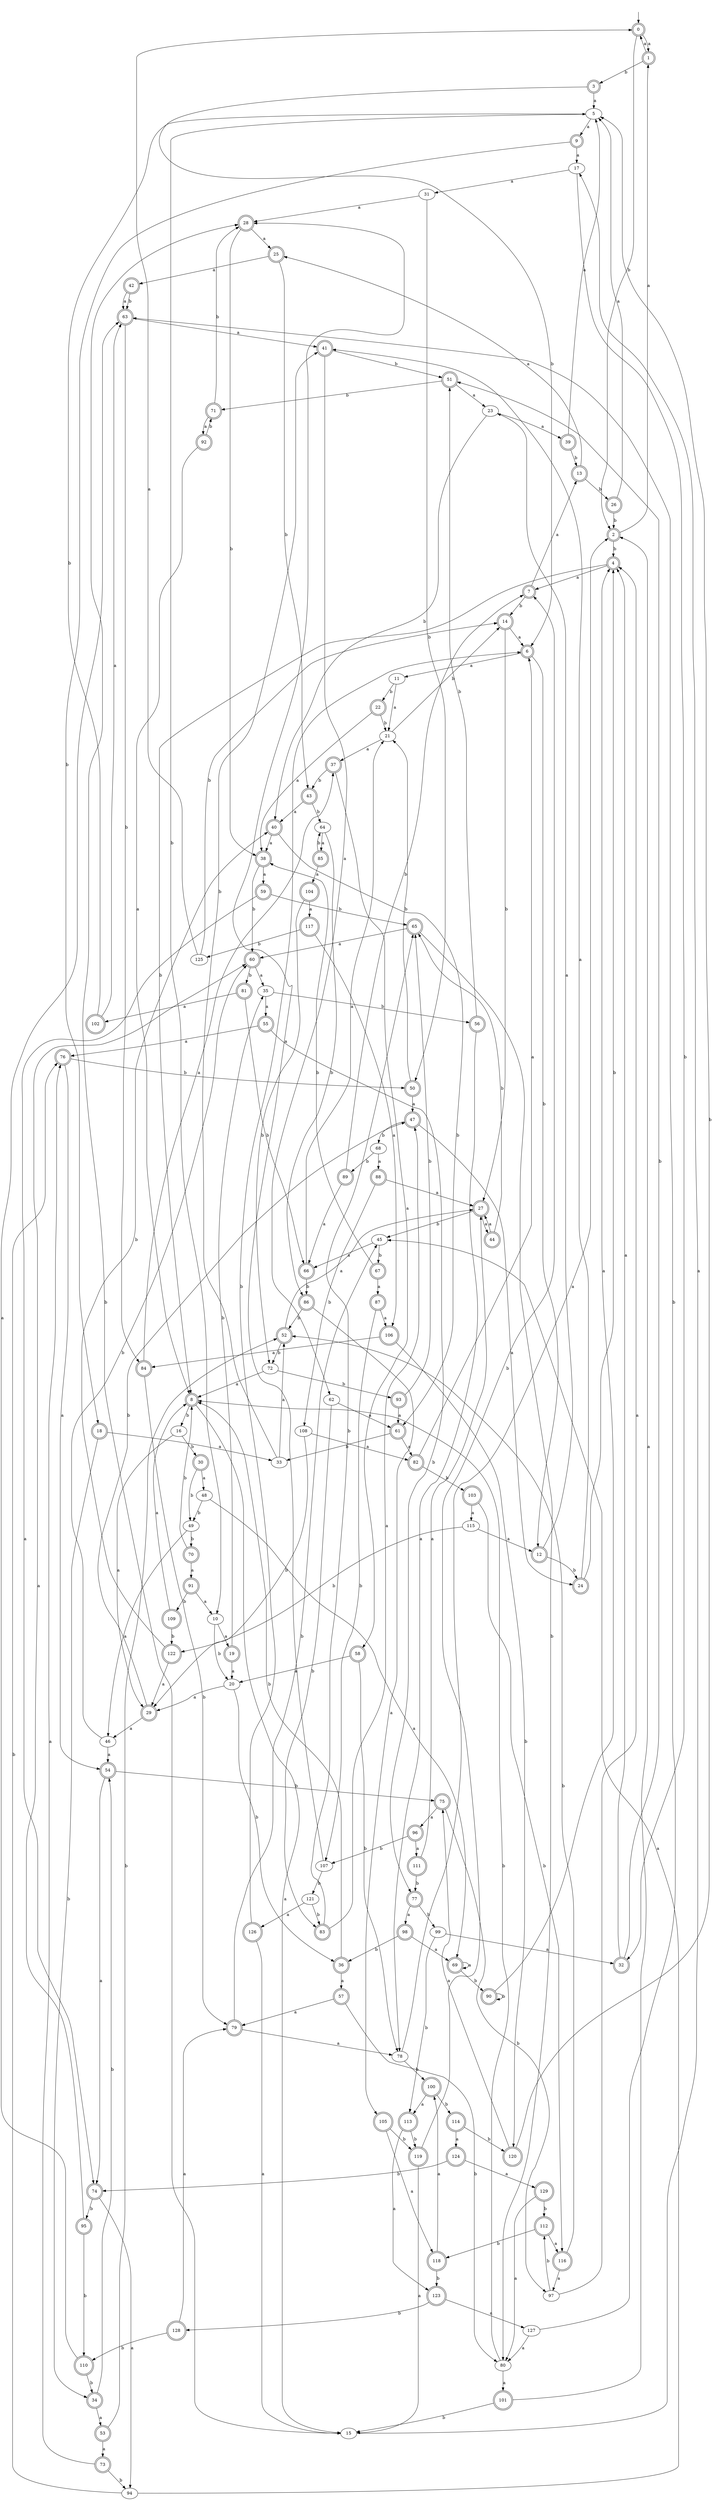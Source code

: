 digraph RandomDFA {
  __start0 [label="", shape=none];
  __start0 -> 0 [label=""];
  0 [shape=circle] [shape=doublecircle]
  0 -> 1 [label="a"]
  0 -> 2 [label="b"]
  1 [shape=doublecircle]
  1 -> 0 [label="a"]
  1 -> 3 [label="b"]
  2 [shape=doublecircle]
  2 -> 1 [label="a"]
  2 -> 4 [label="b"]
  3 [shape=doublecircle]
  3 -> 5 [label="a"]
  3 -> 6 [label="b"]
  4 [shape=doublecircle]
  4 -> 7 [label="a"]
  4 -> 8 [label="b"]
  5
  5 -> 9 [label="a"]
  5 -> 10 [label="b"]
  6 [shape=doublecircle]
  6 -> 11 [label="a"]
  6 -> 12 [label="b"]
  7 [shape=doublecircle]
  7 -> 13 [label="a"]
  7 -> 14 [label="b"]
  8 [shape=doublecircle]
  8 -> 15 [label="a"]
  8 -> 16 [label="b"]
  9 [shape=doublecircle]
  9 -> 17 [label="a"]
  9 -> 18 [label="b"]
  10
  10 -> 19 [label="a"]
  10 -> 20 [label="b"]
  11
  11 -> 21 [label="a"]
  11 -> 22 [label="b"]
  12 [shape=doublecircle]
  12 -> 23 [label="a"]
  12 -> 24 [label="b"]
  13 [shape=doublecircle]
  13 -> 25 [label="a"]
  13 -> 26 [label="b"]
  14 [shape=doublecircle]
  14 -> 6 [label="a"]
  14 -> 27 [label="b"]
  15
  15 -> 17 [label="a"]
  15 -> 28 [label="b"]
  16
  16 -> 29 [label="a"]
  16 -> 30 [label="b"]
  17
  17 -> 31 [label="a"]
  17 -> 32 [label="b"]
  18 [shape=doublecircle]
  18 -> 33 [label="a"]
  18 -> 34 [label="b"]
  19 [shape=doublecircle]
  19 -> 20 [label="a"]
  19 -> 35 [label="b"]
  20
  20 -> 29 [label="a"]
  20 -> 36 [label="b"]
  21
  21 -> 37 [label="a"]
  21 -> 14 [label="b"]
  22 [shape=doublecircle]
  22 -> 38 [label="a"]
  22 -> 21 [label="b"]
  23
  23 -> 39 [label="a"]
  23 -> 40 [label="b"]
  24 [shape=doublecircle]
  24 -> 41 [label="a"]
  24 -> 4 [label="b"]
  25 [shape=doublecircle]
  25 -> 42 [label="a"]
  25 -> 43 [label="b"]
  26 [shape=doublecircle]
  26 -> 5 [label="a"]
  26 -> 2 [label="b"]
  27 [shape=doublecircle]
  27 -> 44 [label="a"]
  27 -> 45 [label="b"]
  28 [shape=doublecircle]
  28 -> 25 [label="a"]
  28 -> 38 [label="b"]
  29 [shape=doublecircle]
  29 -> 46 [label="a"]
  29 -> 47 [label="b"]
  30 [shape=doublecircle]
  30 -> 48 [label="a"]
  30 -> 49 [label="b"]
  31
  31 -> 28 [label="a"]
  31 -> 50 [label="b"]
  32 [shape=doublecircle]
  32 -> 4 [label="a"]
  32 -> 51 [label="b"]
  33
  33 -> 52 [label="a"]
  33 -> 41 [label="b"]
  34 [shape=doublecircle]
  34 -> 53 [label="a"]
  34 -> 54 [label="b"]
  35
  35 -> 55 [label="a"]
  35 -> 56 [label="b"]
  36 [shape=doublecircle]
  36 -> 57 [label="a"]
  36 -> 8 [label="b"]
  37 [shape=doublecircle]
  37 -> 58 [label="a"]
  37 -> 43 [label="b"]
  38 [shape=doublecircle]
  38 -> 59 [label="a"]
  38 -> 60 [label="b"]
  39 [shape=doublecircle]
  39 -> 5 [label="a"]
  39 -> 13 [label="b"]
  40 [shape=doublecircle]
  40 -> 38 [label="a"]
  40 -> 61 [label="b"]
  41 [shape=doublecircle]
  41 -> 62 [label="a"]
  41 -> 51 [label="b"]
  42 [shape=doublecircle]
  42 -> 63 [label="a"]
  42 -> 63 [label="b"]
  43 [shape=doublecircle]
  43 -> 40 [label="a"]
  43 -> 64 [label="b"]
  44 [shape=doublecircle]
  44 -> 27 [label="a"]
  44 -> 65 [label="b"]
  45
  45 -> 66 [label="a"]
  45 -> 67 [label="b"]
  46
  46 -> 54 [label="a"]
  46 -> 60 [label="b"]
  47 [shape=doublecircle]
  47 -> 24 [label="a"]
  47 -> 68 [label="b"]
  48
  48 -> 69 [label="a"]
  48 -> 49 [label="b"]
  49
  49 -> 46 [label="a"]
  49 -> 70 [label="b"]
  50 [shape=doublecircle]
  50 -> 47 [label="a"]
  50 -> 21 [label="b"]
  51 [shape=doublecircle]
  51 -> 23 [label="a"]
  51 -> 71 [label="b"]
  52 [shape=doublecircle]
  52 -> 27 [label="a"]
  52 -> 72 [label="b"]
  53 [shape=doublecircle]
  53 -> 73 [label="a"]
  53 -> 52 [label="b"]
  54 [shape=doublecircle]
  54 -> 74 [label="a"]
  54 -> 75 [label="b"]
  55 [shape=doublecircle]
  55 -> 76 [label="a"]
  55 -> 77 [label="b"]
  56 [shape=doublecircle]
  56 -> 78 [label="a"]
  56 -> 51 [label="b"]
  57 [shape=doublecircle]
  57 -> 79 [label="a"]
  57 -> 80 [label="b"]
  58 [shape=doublecircle]
  58 -> 20 [label="a"]
  58 -> 78 [label="b"]
  59 [shape=doublecircle]
  59 -> 74 [label="a"]
  59 -> 65 [label="b"]
  60 [shape=doublecircle]
  60 -> 35 [label="a"]
  60 -> 81 [label="b"]
  61 [shape=doublecircle]
  61 -> 82 [label="a"]
  61 -> 33 [label="b"]
  62
  62 -> 61 [label="a"]
  62 -> 83 [label="b"]
  63 [shape=doublecircle]
  63 -> 41 [label="a"]
  63 -> 84 [label="b"]
  64
  64 -> 85 [label="a"]
  64 -> 86 [label="b"]
  65 [shape=doublecircle]
  65 -> 60 [label="a"]
  65 -> 80 [label="b"]
  66 [shape=doublecircle]
  66 -> 21 [label="a"]
  66 -> 86 [label="b"]
  67 [shape=doublecircle]
  67 -> 87 [label="a"]
  67 -> 38 [label="b"]
  68
  68 -> 88 [label="a"]
  68 -> 89 [label="b"]
  69 [shape=doublecircle]
  69 -> 69 [label="a"]
  69 -> 90 [label="b"]
  70 [shape=doublecircle]
  70 -> 91 [label="a"]
  70 -> 8 [label="b"]
  71 [shape=doublecircle]
  71 -> 92 [label="a"]
  71 -> 28 [label="b"]
  72
  72 -> 8 [label="a"]
  72 -> 93 [label="b"]
  73 [shape=doublecircle]
  73 -> 76 [label="a"]
  73 -> 94 [label="b"]
  74 [shape=doublecircle]
  74 -> 94 [label="a"]
  74 -> 95 [label="b"]
  75 [shape=doublecircle]
  75 -> 96 [label="a"]
  75 -> 97 [label="b"]
  76 [shape=doublecircle]
  76 -> 54 [label="a"]
  76 -> 50 [label="b"]
  77 [shape=doublecircle]
  77 -> 98 [label="a"]
  77 -> 99 [label="b"]
  78
  78 -> 2 [label="a"]
  78 -> 100 [label="b"]
  79 [shape=doublecircle]
  79 -> 78 [label="a"]
  79 -> 45 [label="b"]
  80
  80 -> 101 [label="a"]
  80 -> 8 [label="b"]
  81 [shape=doublecircle]
  81 -> 102 [label="a"]
  81 -> 66 [label="b"]
  82 [shape=doublecircle]
  82 -> 6 [label="a"]
  82 -> 103 [label="b"]
  83 [shape=doublecircle]
  83 -> 47 [label="a"]
  83 -> 65 [label="b"]
  84 [shape=doublecircle]
  84 -> 37 [label="a"]
  84 -> 79 [label="b"]
  85 [shape=doublecircle]
  85 -> 104 [label="a"]
  85 -> 64 [label="b"]
  86 [shape=doublecircle]
  86 -> 105 [label="a"]
  86 -> 52 [label="b"]
  87 [shape=doublecircle]
  87 -> 106 [label="a"]
  87 -> 107 [label="b"]
  88 [shape=doublecircle]
  88 -> 27 [label="a"]
  88 -> 108 [label="b"]
  89 [shape=doublecircle]
  89 -> 66 [label="a"]
  89 -> 7 [label="b"]
  90 [shape=doublecircle]
  90 -> 4 [label="a"]
  90 -> 90 [label="b"]
  91 [shape=doublecircle]
  91 -> 10 [label="a"]
  91 -> 109 [label="b"]
  92 [shape=doublecircle]
  92 -> 8 [label="a"]
  92 -> 71 [label="b"]
  93 [shape=doublecircle]
  93 -> 61 [label="a"]
  93 -> 65 [label="b"]
  94
  94 -> 45 [label="a"]
  94 -> 76 [label="b"]
  95 [shape=doublecircle]
  95 -> 60 [label="a"]
  95 -> 110 [label="b"]
  96 [shape=doublecircle]
  96 -> 111 [label="a"]
  96 -> 107 [label="b"]
  97
  97 -> 4 [label="a"]
  97 -> 112 [label="b"]
  98 [shape=doublecircle]
  98 -> 69 [label="a"]
  98 -> 36 [label="b"]
  99
  99 -> 32 [label="a"]
  99 -> 113 [label="b"]
  100 [shape=doublecircle]
  100 -> 113 [label="a"]
  100 -> 114 [label="b"]
  101 [shape=doublecircle]
  101 -> 2 [label="a"]
  101 -> 15 [label="b"]
  102 [shape=doublecircle]
  102 -> 63 [label="a"]
  102 -> 5 [label="b"]
  103 [shape=doublecircle]
  103 -> 115 [label="a"]
  103 -> 116 [label="b"]
  104 [shape=doublecircle]
  104 -> 117 [label="a"]
  104 -> 72 [label="b"]
  105 [shape=doublecircle]
  105 -> 118 [label="a"]
  105 -> 119 [label="b"]
  106 [shape=doublecircle]
  106 -> 84 [label="a"]
  106 -> 120 [label="b"]
  107
  107 -> 28 [label="a"]
  107 -> 121 [label="b"]
  108
  108 -> 82 [label="a"]
  108 -> 29 [label="b"]
  109 [shape=doublecircle]
  109 -> 8 [label="a"]
  109 -> 122 [label="b"]
  110 [shape=doublecircle]
  110 -> 63 [label="a"]
  110 -> 34 [label="b"]
  111 [shape=doublecircle]
  111 -> 27 [label="a"]
  111 -> 77 [label="b"]
  112 [shape=doublecircle]
  112 -> 116 [label="a"]
  112 -> 118 [label="b"]
  113 [shape=doublecircle]
  113 -> 123 [label="a"]
  113 -> 119 [label="b"]
  114 [shape=doublecircle]
  114 -> 124 [label="a"]
  114 -> 120 [label="b"]
  115
  115 -> 12 [label="a"]
  115 -> 122 [label="b"]
  116 [shape=doublecircle]
  116 -> 97 [label="a"]
  116 -> 52 [label="b"]
  117 [shape=doublecircle]
  117 -> 106 [label="a"]
  117 -> 125 [label="b"]
  118 [shape=doublecircle]
  118 -> 100 [label="a"]
  118 -> 123 [label="b"]
  119 [shape=doublecircle]
  119 -> 15 [label="a"]
  119 -> 7 [label="b"]
  120 [shape=doublecircle]
  120 -> 75 [label="a"]
  120 -> 5 [label="b"]
  121
  121 -> 126 [label="a"]
  121 -> 83 [label="b"]
  122 [shape=doublecircle]
  122 -> 29 [label="a"]
  122 -> 40 [label="b"]
  123 [shape=doublecircle]
  123 -> 127 [label="a"]
  123 -> 128 [label="b"]
  124 [shape=doublecircle]
  124 -> 129 [label="a"]
  124 -> 74 [label="b"]
  125
  125 -> 0 [label="a"]
  125 -> 14 [label="b"]
  126 [shape=doublecircle]
  126 -> 15 [label="a"]
  126 -> 6 [label="b"]
  127
  127 -> 80 [label="a"]
  127 -> 63 [label="b"]
  128 [shape=doublecircle]
  128 -> 79 [label="a"]
  128 -> 110 [label="b"]
  129 [shape=doublecircle]
  129 -> 80 [label="a"]
  129 -> 112 [label="b"]
}
